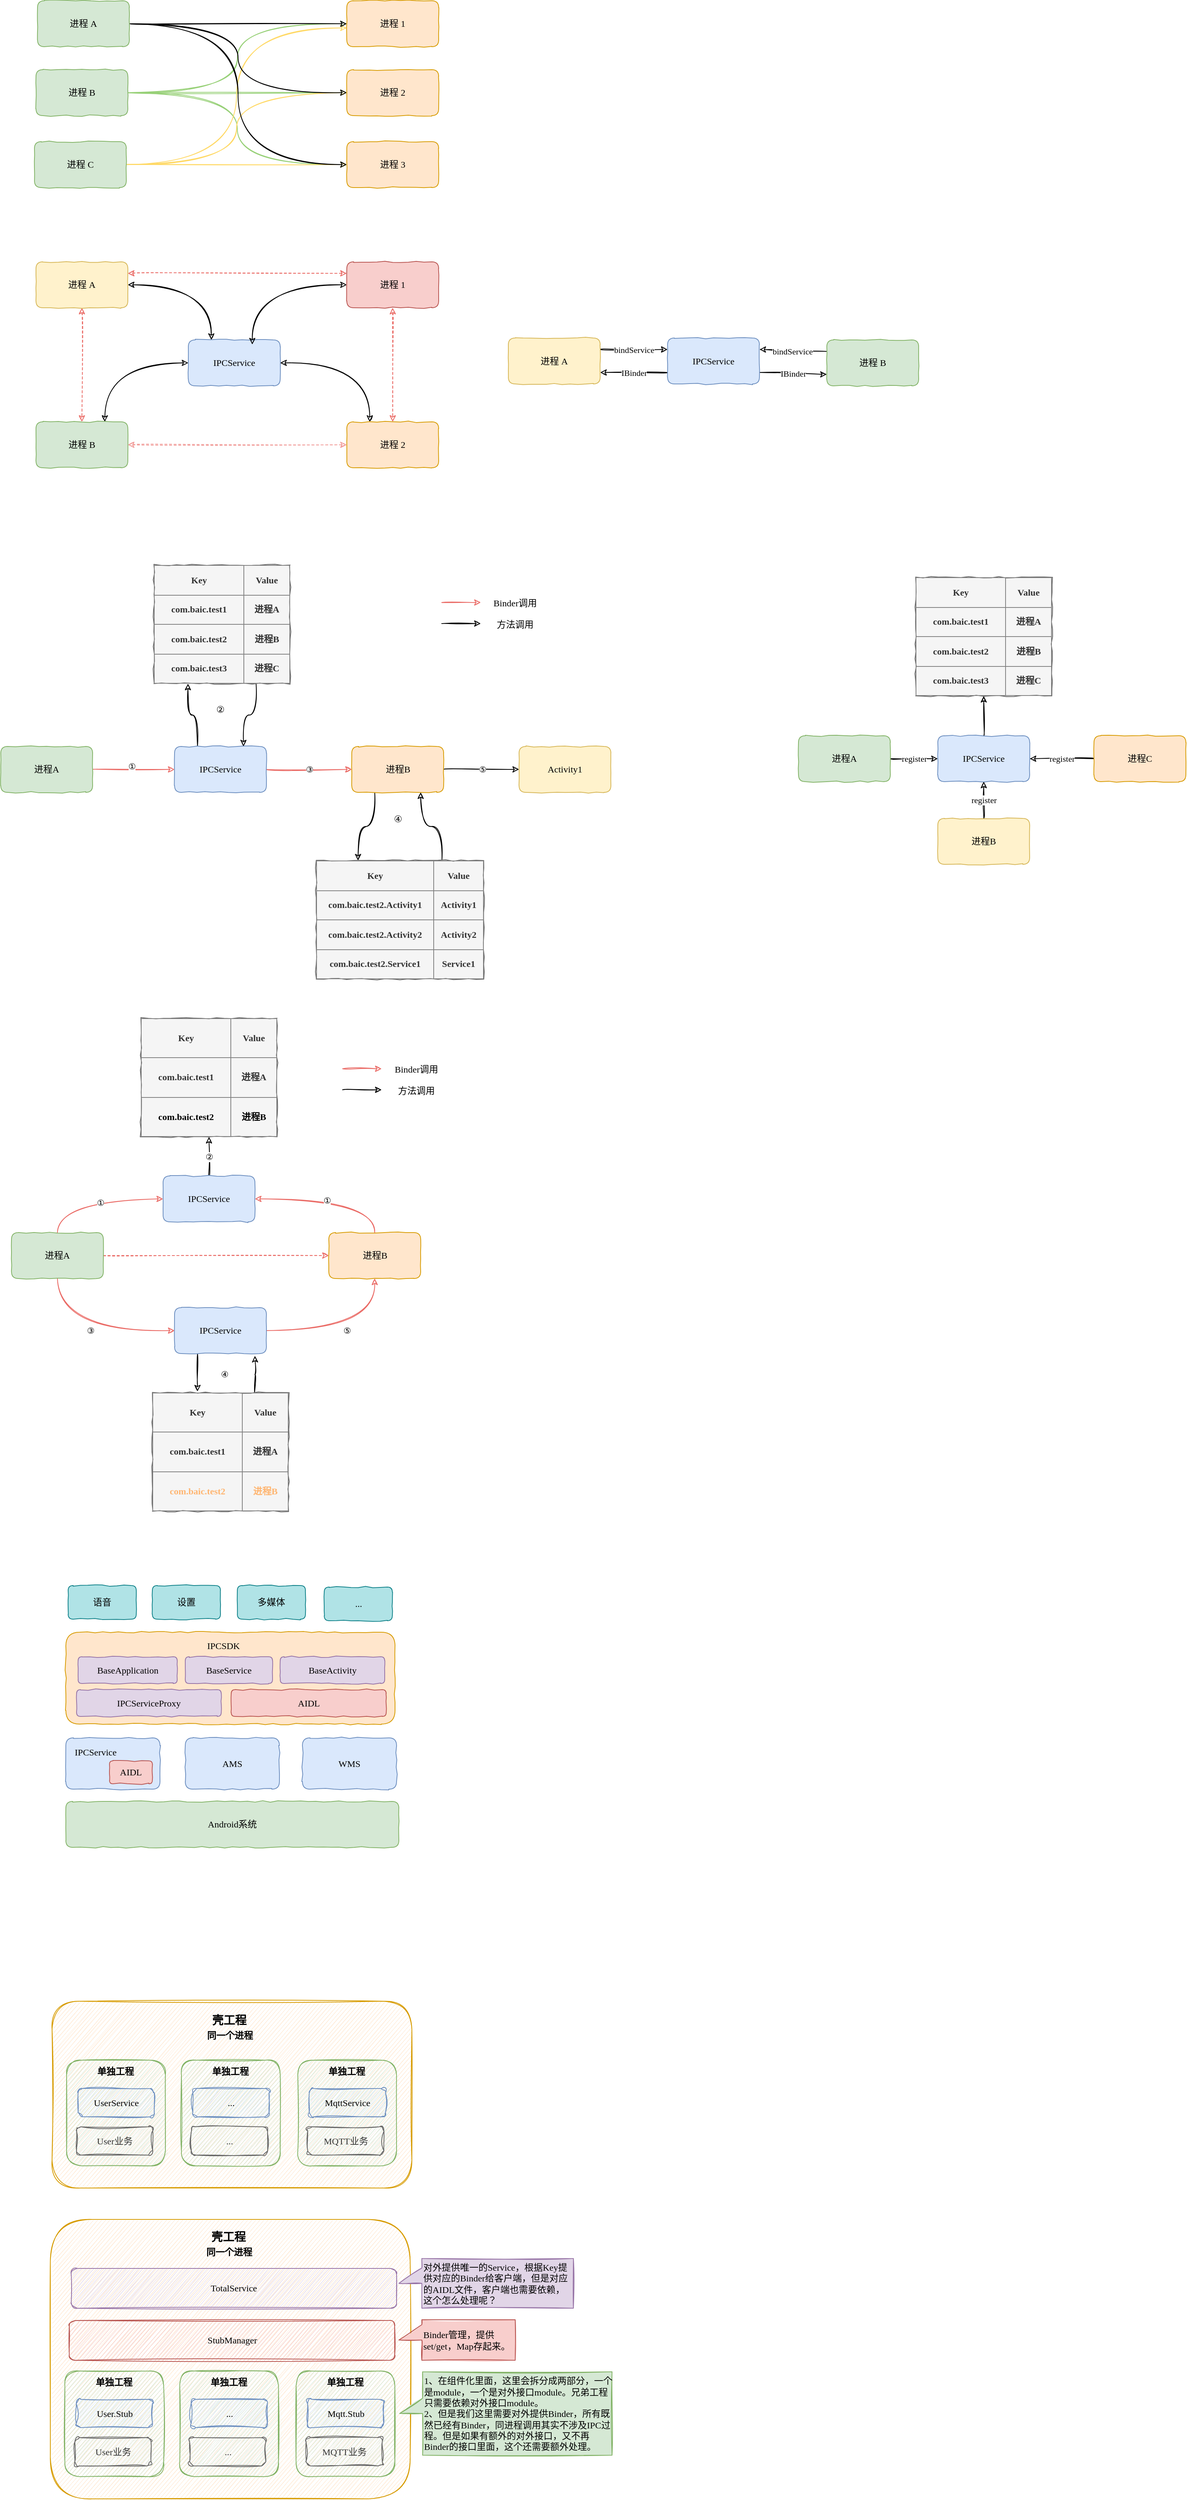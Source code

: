 <mxfile version="20.8.16" type="github">
  <diagram id="qyncAu6Qv25V_P7t79dN" name="第 1 页">
    <mxGraphModel dx="1050" dy="1044" grid="0" gridSize="10" guides="1" tooltips="1" connect="1" arrows="1" fold="1" page="0" pageScale="1" pageWidth="827" pageHeight="1169" math="0" shadow="0">
      <root>
        <mxCell id="0" />
        <mxCell id="1" parent="0" />
        <mxCell id="MS5o9K_yfGOzdhD67yCV-18" value="" style="rounded=1;whiteSpace=wrap;html=1;sketch=1;fontFamily=Comic Sans MS;fillColor=#ffe6cc;strokeColor=#d79b00;" vertex="1" parent="1">
          <mxGeometry x="128" y="2270" width="470" height="244" as="geometry" />
        </mxCell>
        <mxCell id="MS5o9K_yfGOzdhD67yCV-8" value="" style="rounded=1;whiteSpace=wrap;html=1;sketch=1;fontFamily=Comic Sans MS;fillColor=#d5e8d4;strokeColor=#82b366;" vertex="1" parent="1">
          <mxGeometry x="147" y="2347" width="129" height="138" as="geometry" />
        </mxCell>
        <mxCell id="7UQE1cCB7YYFybera824-1" value="IPCService" style="rounded=1;whiteSpace=wrap;html=1;comic=1;sketch=0;glass=0;shadow=0;fillColor=#dae8fc;strokeColor=#6c8ebf;fontFamily=Comic Sans MS;" parent="1" vertex="1">
          <mxGeometry x="306" y="100" width="120" height="60" as="geometry" />
        </mxCell>
        <mxCell id="7UQE1cCB7YYFybera824-4" style="edgeStyle=orthogonalEdgeStyle;orthogonalLoop=1;jettySize=auto;html=1;exitX=0.75;exitY=0;exitDx=0;exitDy=0;entryX=0;entryY=0.5;entryDx=0;entryDy=0;fontFamily=Comic Sans MS;curved=1;sketch=1;startArrow=classic;startFill=1;" parent="1" source="7UQE1cCB7YYFybera824-2" target="7UQE1cCB7YYFybera824-1" edge="1">
          <mxGeometry relative="1" as="geometry" />
        </mxCell>
        <mxCell id="7UQE1cCB7YYFybera824-6" style="edgeStyle=orthogonalEdgeStyle;curved=1;sketch=1;orthogonalLoop=1;jettySize=auto;html=1;exitX=1;exitY=0.5;exitDx=0;exitDy=0;entryX=0;entryY=0.5;entryDx=0;entryDy=0;fontFamily=Comic Sans MS;strokeColor=#F19C99;startArrow=classic;startFill=1;dashed=1;" parent="1" source="7UQE1cCB7YYFybera824-2" target="7UQE1cCB7YYFybera824-3" edge="1">
          <mxGeometry relative="1" as="geometry" />
        </mxCell>
        <mxCell id="7UQE1cCB7YYFybera824-2" value="进程 B" style="rounded=1;whiteSpace=wrap;html=1;comic=1;sketch=0;glass=0;shadow=0;fillColor=#d5e8d4;strokeColor=#82b366;fontFamily=Comic Sans MS;" parent="1" vertex="1">
          <mxGeometry x="107" y="207" width="120" height="60" as="geometry" />
        </mxCell>
        <mxCell id="7UQE1cCB7YYFybera824-5" style="edgeStyle=orthogonalEdgeStyle;curved=1;sketch=1;orthogonalLoop=1;jettySize=auto;html=1;exitX=0.25;exitY=0;exitDx=0;exitDy=0;entryX=1;entryY=0.5;entryDx=0;entryDy=0;fontFamily=Comic Sans MS;startArrow=classic;startFill=1;" parent="1" source="7UQE1cCB7YYFybera824-3" target="7UQE1cCB7YYFybera824-1" edge="1">
          <mxGeometry relative="1" as="geometry" />
        </mxCell>
        <mxCell id="7UQE1cCB7YYFybera824-3" value="进程 2" style="rounded=1;whiteSpace=wrap;html=1;comic=1;sketch=0;glass=0;shadow=0;fillColor=#ffe6cc;strokeColor=#d79b00;fontFamily=Comic Sans MS;" parent="1" vertex="1">
          <mxGeometry x="513" y="207" width="120" height="60" as="geometry" />
        </mxCell>
        <mxCell id="7UQE1cCB7YYFybera824-61" style="edgeStyle=orthogonalEdgeStyle;curved=1;sketch=1;orthogonalLoop=1;jettySize=auto;html=1;exitX=1;exitY=0.5;exitDx=0;exitDy=0;entryX=0;entryY=0.5;entryDx=0;entryDy=0;fontFamily=Comic Sans MS;startArrow=none;startFill=0;strokeColor=#97D077;" parent="1" source="7UQE1cCB7YYFybera824-20" target="7UQE1cCB7YYFybera824-57" edge="1">
          <mxGeometry relative="1" as="geometry" />
        </mxCell>
        <mxCell id="7UQE1cCB7YYFybera824-62" style="edgeStyle=orthogonalEdgeStyle;curved=1;sketch=1;orthogonalLoop=1;jettySize=auto;html=1;exitX=1;exitY=0.5;exitDx=0;exitDy=0;fontFamily=Comic Sans MS;startArrow=none;startFill=0;strokeColor=#97D077;" parent="1" source="7UQE1cCB7YYFybera824-20" target="7UQE1cCB7YYFybera824-22" edge="1">
          <mxGeometry relative="1" as="geometry" />
        </mxCell>
        <mxCell id="7UQE1cCB7YYFybera824-63" style="edgeStyle=orthogonalEdgeStyle;curved=1;sketch=1;orthogonalLoop=1;jettySize=auto;html=1;exitX=1;exitY=0.5;exitDx=0;exitDy=0;entryX=0;entryY=0.5;entryDx=0;entryDy=0;fontFamily=Comic Sans MS;startArrow=none;startFill=0;strokeColor=#97D077;" parent="1" source="7UQE1cCB7YYFybera824-20" target="7UQE1cCB7YYFybera824-56" edge="1">
          <mxGeometry relative="1" as="geometry" />
        </mxCell>
        <mxCell id="7UQE1cCB7YYFybera824-20" value="进程 B" style="rounded=1;whiteSpace=wrap;html=1;comic=1;sketch=0;glass=0;shadow=0;fillColor=#d5e8d4;strokeColor=#82b366;fontFamily=Comic Sans MS;" parent="1" vertex="1">
          <mxGeometry x="107" y="-253" width="120" height="60" as="geometry" />
        </mxCell>
        <mxCell id="7UQE1cCB7YYFybera824-22" value="进程 2" style="rounded=1;whiteSpace=wrap;html=1;comic=1;sketch=0;glass=0;shadow=0;fillColor=#ffe6cc;strokeColor=#d79b00;fontFamily=Comic Sans MS;" parent="1" vertex="1">
          <mxGeometry x="513" y="-253" width="120" height="60" as="geometry" />
        </mxCell>
        <mxCell id="7UQE1cCB7YYFybera824-38" style="edgeStyle=orthogonalEdgeStyle;curved=1;sketch=1;orthogonalLoop=1;jettySize=auto;html=1;exitX=1;exitY=0.5;exitDx=0;exitDy=0;entryX=0;entryY=0.5;entryDx=0;entryDy=0;fontFamily=Comic Sans MS;startArrow=none;startFill=0;strokeColor=#EA6B66;" parent="1" source="7UQE1cCB7YYFybera824-25" target="7UQE1cCB7YYFybera824-30" edge="1">
          <mxGeometry relative="1" as="geometry" />
        </mxCell>
        <mxCell id="7UQE1cCB7YYFybera824-69" value="③" style="edgeLabel;html=1;align=center;verticalAlign=middle;resizable=0;points=[];fontFamily=Comic Sans MS;" parent="7UQE1cCB7YYFybera824-38" vertex="1" connectable="0">
          <mxGeometry x="-0.265" relative="1" as="geometry">
            <mxPoint x="15" as="offset" />
          </mxGeometry>
        </mxCell>
        <mxCell id="7UQE1cCB7YYFybera824-42" style="edgeStyle=orthogonalEdgeStyle;curved=1;sketch=1;orthogonalLoop=1;jettySize=auto;html=1;exitX=0.25;exitY=0;exitDx=0;exitDy=0;entryX=0.25;entryY=1;entryDx=0;entryDy=0;fontFamily=Comic Sans MS;startArrow=none;startFill=0;strokeColor=default;" parent="1" source="7UQE1cCB7YYFybera824-25" target="7UQE1cCB7YYFybera824-33" edge="1">
          <mxGeometry relative="1" as="geometry" />
        </mxCell>
        <mxCell id="7UQE1cCB7YYFybera824-25" value="IPCService" style="rounded=1;whiteSpace=wrap;html=1;comic=1;sketch=0;glass=0;shadow=0;fillColor=#dae8fc;strokeColor=#6c8ebf;fontFamily=Comic Sans MS;" parent="1" vertex="1">
          <mxGeometry x="288" y="631" width="120" height="60" as="geometry" />
        </mxCell>
        <mxCell id="7UQE1cCB7YYFybera824-34" style="edgeStyle=orthogonalEdgeStyle;curved=1;sketch=1;orthogonalLoop=1;jettySize=auto;html=1;exitX=1;exitY=0.5;exitDx=0;exitDy=0;entryX=0;entryY=0.5;entryDx=0;entryDy=0;fontFamily=Comic Sans MS;startArrow=none;startFill=0;strokeColor=#EA6B66;" parent="1" source="7UQE1cCB7YYFybera824-28" target="7UQE1cCB7YYFybera824-25" edge="1">
          <mxGeometry relative="1" as="geometry" />
        </mxCell>
        <mxCell id="7UQE1cCB7YYFybera824-67" value="①" style="edgeLabel;html=1;align=center;verticalAlign=middle;resizable=0;points=[];fontFamily=Comic Sans MS;" parent="7UQE1cCB7YYFybera824-34" vertex="1" connectable="0">
          <mxGeometry x="-0.215" relative="1" as="geometry">
            <mxPoint x="9" y="-4" as="offset" />
          </mxGeometry>
        </mxCell>
        <mxCell id="7UQE1cCB7YYFybera824-28" value="进程A" style="rounded=1;whiteSpace=wrap;html=1;comic=1;sketch=0;glass=0;shadow=0;fillColor=#d5e8d4;strokeColor=#82b366;fontFamily=Comic Sans MS;" parent="1" vertex="1">
          <mxGeometry x="61" y="631" width="120" height="60" as="geometry" />
        </mxCell>
        <mxCell id="7UQE1cCB7YYFybera824-40" style="edgeStyle=orthogonalEdgeStyle;curved=1;sketch=1;orthogonalLoop=1;jettySize=auto;html=1;exitX=0.25;exitY=1;exitDx=0;exitDy=0;entryX=0.25;entryY=0;entryDx=0;entryDy=0;fontFamily=Comic Sans MS;startArrow=none;startFill=0;strokeColor=default;" parent="1" source="7UQE1cCB7YYFybera824-30" target="7UQE1cCB7YYFybera824-39" edge="1">
          <mxGeometry relative="1" as="geometry" />
        </mxCell>
        <mxCell id="7UQE1cCB7YYFybera824-46" style="edgeStyle=orthogonalEdgeStyle;curved=1;sketch=1;orthogonalLoop=1;jettySize=auto;html=1;exitX=1;exitY=0.5;exitDx=0;exitDy=0;fontFamily=Comic Sans MS;startArrow=none;startFill=0;strokeColor=default;" parent="1" source="7UQE1cCB7YYFybera824-30" target="7UQE1cCB7YYFybera824-45" edge="1">
          <mxGeometry relative="1" as="geometry" />
        </mxCell>
        <mxCell id="7UQE1cCB7YYFybera824-71" value="⑤" style="edgeLabel;html=1;align=center;verticalAlign=middle;resizable=0;points=[];fontFamily=Comic Sans MS;" parent="7UQE1cCB7YYFybera824-46" vertex="1" connectable="0">
          <mxGeometry x="-0.218" y="2" relative="1" as="geometry">
            <mxPoint x="12" y="2" as="offset" />
          </mxGeometry>
        </mxCell>
        <mxCell id="7UQE1cCB7YYFybera824-30" value="进程B" style="rounded=1;whiteSpace=wrap;html=1;comic=1;sketch=0;glass=0;shadow=0;fillColor=#ffe6cc;strokeColor=#d79b00;fontFamily=Comic Sans MS;" parent="1" vertex="1">
          <mxGeometry x="519.5" y="631" width="120" height="60" as="geometry" />
        </mxCell>
        <mxCell id="7UQE1cCB7YYFybera824-43" style="edgeStyle=orthogonalEdgeStyle;curved=1;sketch=1;orthogonalLoop=1;jettySize=auto;html=1;exitX=0.75;exitY=1;exitDx=0;exitDy=0;entryX=0.75;entryY=0;entryDx=0;entryDy=0;fontFamily=Comic Sans MS;startArrow=none;startFill=0;strokeColor=default;" parent="1" source="7UQE1cCB7YYFybera824-33" target="7UQE1cCB7YYFybera824-25" edge="1">
          <mxGeometry relative="1" as="geometry" />
        </mxCell>
        <mxCell id="7UQE1cCB7YYFybera824-33" value="&lt;table border=&quot;1&quot; width=&quot;100%&quot; height=&quot;100%&quot; cellpadding=&quot;4&quot; style=&quot;width:100%;height:100%;border-collapse:collapse;&quot;&gt;&lt;tbody&gt;&lt;tr&gt;&lt;td&gt;&lt;b&gt;Key&lt;/b&gt;&lt;/td&gt;&lt;th&gt;&lt;b&gt;Value&lt;/b&gt;&lt;/th&gt;&lt;/tr&gt;&lt;tr&gt;&lt;td&gt;&lt;b&gt;com.baic.test1&lt;/b&gt;&lt;/td&gt;&lt;td&gt;&lt;b&gt;进程A&lt;/b&gt;&lt;/td&gt;&lt;/tr&gt;&lt;tr&gt;&lt;td&gt;&lt;b&gt;com.baic.test2&lt;/b&gt;&lt;b&gt;&lt;br&gt;&lt;/b&gt;&lt;/td&gt;&lt;td&gt;&lt;b&gt;进程B&lt;/b&gt;&lt;b&gt;&lt;br&gt;&lt;/b&gt;&lt;/td&gt;&lt;/tr&gt;&lt;tr&gt;&lt;td&gt;&lt;b&gt;com.baic.test3&lt;/b&gt;&lt;b&gt;&lt;br&gt;&lt;/b&gt;&lt;/td&gt;&lt;td&gt;&lt;b&gt;进程C&lt;/b&gt;&lt;b&gt;&lt;br&gt;&lt;/b&gt;&lt;/td&gt;&lt;/tr&gt;&lt;/tbody&gt;&lt;/table&gt;" style="text;html=1;strokeColor=#666666;fillColor=#f5f5f5;overflow=fill;shadow=0;glass=0;comic=1;sketch=0;fillStyle=auto;fontFamily=Comic Sans MS;fontColor=#333333;align=center;" parent="1" vertex="1">
          <mxGeometry x="261" y="394" width="178" height="155" as="geometry" />
        </mxCell>
        <mxCell id="7UQE1cCB7YYFybera824-44" style="edgeStyle=orthogonalEdgeStyle;curved=1;sketch=1;orthogonalLoop=1;jettySize=auto;html=1;exitX=0.75;exitY=0;exitDx=0;exitDy=0;entryX=0.75;entryY=1;entryDx=0;entryDy=0;fontFamily=Comic Sans MS;startArrow=none;startFill=0;strokeColor=default;" parent="1" source="7UQE1cCB7YYFybera824-39" target="7UQE1cCB7YYFybera824-30" edge="1">
          <mxGeometry relative="1" as="geometry" />
        </mxCell>
        <mxCell id="7UQE1cCB7YYFybera824-39" value="&lt;table border=&quot;1&quot; width=&quot;100%&quot; height=&quot;100%&quot; cellpadding=&quot;4&quot; style=&quot;width:100%;height:100%;border-collapse:collapse;&quot;&gt;&lt;tbody&gt;&lt;tr&gt;&lt;td&gt;&lt;b&gt;Key&lt;/b&gt;&lt;/td&gt;&lt;th&gt;&lt;b&gt;Value&lt;/b&gt;&lt;/th&gt;&lt;/tr&gt;&lt;tr&gt;&lt;td&gt;&lt;b&gt;com.baic.test2.Activity1&lt;/b&gt;&lt;/td&gt;&lt;td&gt;&lt;b&gt;Activity1&lt;/b&gt;&lt;/td&gt;&lt;/tr&gt;&lt;tr&gt;&lt;td&gt;&lt;b&gt;com.baic.test2.Activity2&lt;/b&gt;&lt;b&gt;&lt;br&gt;&lt;/b&gt;&lt;/td&gt;&lt;td&gt;&lt;b&gt;Activity2&lt;/b&gt;&lt;b&gt;&lt;br&gt;&lt;/b&gt;&lt;/td&gt;&lt;/tr&gt;&lt;tr&gt;&lt;td&gt;&lt;b&gt;com.baic.test2.Service1&lt;/b&gt;&lt;b&gt;&lt;br&gt;&lt;/b&gt;&lt;/td&gt;&lt;td&gt;&lt;b&gt;Service1&lt;/b&gt;&lt;/td&gt;&lt;/tr&gt;&lt;/tbody&gt;&lt;/table&gt;" style="text;html=1;strokeColor=#666666;fillColor=#f5f5f5;overflow=fill;shadow=0;glass=0;comic=1;sketch=0;fillStyle=auto;fontFamily=Comic Sans MS;fontColor=#333333;align=center;" parent="1" vertex="1">
          <mxGeometry x="473" y="780" width="219" height="155" as="geometry" />
        </mxCell>
        <mxCell id="7UQE1cCB7YYFybera824-45" value="Activity1" style="rounded=1;whiteSpace=wrap;html=1;comic=1;sketch=0;glass=0;shadow=0;fillColor=#fff2cc;strokeColor=#d6b656;fontFamily=Comic Sans MS;" parent="1" vertex="1">
          <mxGeometry x="738" y="631" width="120" height="60" as="geometry" />
        </mxCell>
        <mxCell id="7UQE1cCB7YYFybera824-50" style="edgeStyle=orthogonalEdgeStyle;curved=1;sketch=1;orthogonalLoop=1;jettySize=auto;html=1;exitX=1;exitY=0.5;exitDx=0;exitDy=0;fontFamily=Comic Sans MS;startArrow=none;startFill=0;strokeColor=#EA6B66;" parent="1" edge="1">
          <mxGeometry relative="1" as="geometry">
            <mxPoint x="637" y="443" as="sourcePoint" />
            <mxPoint x="688" y="443" as="targetPoint" />
            <Array as="points">
              <mxPoint x="645" y="443" />
              <mxPoint x="645" y="443" />
            </Array>
          </mxGeometry>
        </mxCell>
        <mxCell id="7UQE1cCB7YYFybera824-51" value="Binder调用" style="text;html=1;strokeColor=none;fillColor=none;align=center;verticalAlign=middle;whiteSpace=wrap;rounded=0;shadow=0;glass=0;comic=1;sketch=0;fillStyle=auto;fontFamily=Comic Sans MS;" parent="1" vertex="1">
          <mxGeometry x="698" y="429" width="70" height="30" as="geometry" />
        </mxCell>
        <mxCell id="7UQE1cCB7YYFybera824-52" style="edgeStyle=orthogonalEdgeStyle;curved=1;sketch=1;orthogonalLoop=1;jettySize=auto;html=1;exitX=1;exitY=0.5;exitDx=0;exitDy=0;fontFamily=Comic Sans MS;startArrow=none;startFill=0;strokeColor=#000000;" parent="1" edge="1">
          <mxGeometry relative="1" as="geometry">
            <mxPoint x="637" y="470.5" as="sourcePoint" />
            <mxPoint x="688" y="470.5" as="targetPoint" />
            <Array as="points">
              <mxPoint x="645" y="470.5" />
              <mxPoint x="645" y="470.5" />
            </Array>
          </mxGeometry>
        </mxCell>
        <mxCell id="7UQE1cCB7YYFybera824-53" value="方法调用" style="text;html=1;strokeColor=none;fillColor=none;align=center;verticalAlign=middle;whiteSpace=wrap;rounded=0;shadow=0;glass=0;comic=1;sketch=0;fillStyle=auto;fontFamily=Comic Sans MS;" parent="1" vertex="1">
          <mxGeometry x="698" y="456.5" width="70" height="30" as="geometry" />
        </mxCell>
        <mxCell id="7UQE1cCB7YYFybera824-64" style="edgeStyle=orthogonalEdgeStyle;curved=1;sketch=1;orthogonalLoop=1;jettySize=auto;html=1;exitX=1;exitY=0.5;exitDx=0;exitDy=0;entryX=0;entryY=0.592;entryDx=0;entryDy=0;entryPerimeter=0;fontFamily=Comic Sans MS;startArrow=none;startFill=0;strokeColor=#FFD966;" parent="1" source="7UQE1cCB7YYFybera824-54" target="7UQE1cCB7YYFybera824-57" edge="1">
          <mxGeometry relative="1" as="geometry" />
        </mxCell>
        <mxCell id="7UQE1cCB7YYFybera824-65" style="edgeStyle=orthogonalEdgeStyle;curved=1;sketch=1;orthogonalLoop=1;jettySize=auto;html=1;exitX=1;exitY=0.5;exitDx=0;exitDy=0;entryX=0;entryY=0.5;entryDx=0;entryDy=0;fontFamily=Comic Sans MS;startArrow=none;startFill=0;strokeColor=#FFD966;" parent="1" source="7UQE1cCB7YYFybera824-54" target="7UQE1cCB7YYFybera824-22" edge="1">
          <mxGeometry relative="1" as="geometry" />
        </mxCell>
        <mxCell id="7UQE1cCB7YYFybera824-66" style="edgeStyle=orthogonalEdgeStyle;curved=1;sketch=1;orthogonalLoop=1;jettySize=auto;html=1;exitX=1;exitY=0.5;exitDx=0;exitDy=0;fontFamily=Comic Sans MS;startArrow=none;startFill=0;strokeColor=#FFD966;" parent="1" source="7UQE1cCB7YYFybera824-54" target="7UQE1cCB7YYFybera824-56" edge="1">
          <mxGeometry relative="1" as="geometry" />
        </mxCell>
        <mxCell id="7UQE1cCB7YYFybera824-54" value="进程 C" style="rounded=1;whiteSpace=wrap;html=1;comic=1;sketch=0;glass=0;shadow=0;fillColor=#d5e8d4;strokeColor=#82b366;fontFamily=Comic Sans MS;" parent="1" vertex="1">
          <mxGeometry x="105" y="-159" width="120" height="60" as="geometry" />
        </mxCell>
        <mxCell id="7UQE1cCB7YYFybera824-58" style="edgeStyle=orthogonalEdgeStyle;curved=1;sketch=1;orthogonalLoop=1;jettySize=auto;html=1;exitX=1;exitY=0.5;exitDx=0;exitDy=0;entryX=0;entryY=0.5;entryDx=0;entryDy=0;fontFamily=Comic Sans MS;startArrow=none;startFill=0;strokeColor=#000000;" parent="1" source="7UQE1cCB7YYFybera824-55" target="7UQE1cCB7YYFybera824-57" edge="1">
          <mxGeometry relative="1" as="geometry" />
        </mxCell>
        <mxCell id="7UQE1cCB7YYFybera824-59" style="edgeStyle=orthogonalEdgeStyle;curved=1;sketch=1;orthogonalLoop=1;jettySize=auto;html=1;exitX=1;exitY=0.5;exitDx=0;exitDy=0;entryX=0;entryY=0.5;entryDx=0;entryDy=0;fontFamily=Comic Sans MS;startArrow=none;startFill=0;strokeColor=#000000;" parent="1" source="7UQE1cCB7YYFybera824-55" target="7UQE1cCB7YYFybera824-22" edge="1">
          <mxGeometry relative="1" as="geometry" />
        </mxCell>
        <mxCell id="7UQE1cCB7YYFybera824-60" style="edgeStyle=orthogonalEdgeStyle;curved=1;sketch=1;orthogonalLoop=1;jettySize=auto;html=1;exitX=1;exitY=0.5;exitDx=0;exitDy=0;entryX=0;entryY=0.5;entryDx=0;entryDy=0;fontFamily=Comic Sans MS;startArrow=none;startFill=0;strokeColor=#000000;" parent="1" source="7UQE1cCB7YYFybera824-55" target="7UQE1cCB7YYFybera824-56" edge="1">
          <mxGeometry relative="1" as="geometry" />
        </mxCell>
        <mxCell id="7UQE1cCB7YYFybera824-55" value="进程 A" style="rounded=1;whiteSpace=wrap;html=1;comic=1;sketch=0;glass=0;shadow=0;fillColor=#d5e8d4;strokeColor=#82b366;fontFamily=Comic Sans MS;" parent="1" vertex="1">
          <mxGeometry x="109" y="-343" width="120" height="60" as="geometry" />
        </mxCell>
        <mxCell id="7UQE1cCB7YYFybera824-56" value="进程 3" style="rounded=1;whiteSpace=wrap;html=1;comic=1;sketch=0;glass=0;shadow=0;fillColor=#ffe6cc;strokeColor=#d79b00;fontFamily=Comic Sans MS;" parent="1" vertex="1">
          <mxGeometry x="513" y="-159" width="120" height="60" as="geometry" />
        </mxCell>
        <mxCell id="7UQE1cCB7YYFybera824-57" value="进程 1" style="rounded=1;whiteSpace=wrap;html=1;comic=1;sketch=0;glass=0;shadow=0;fillColor=#ffe6cc;strokeColor=#d79b00;fontFamily=Comic Sans MS;" parent="1" vertex="1">
          <mxGeometry x="513" y="-343" width="120" height="60" as="geometry" />
        </mxCell>
        <mxCell id="7UQE1cCB7YYFybera824-68" value="②" style="text;html=1;strokeColor=none;fillColor=none;align=center;verticalAlign=middle;whiteSpace=wrap;rounded=0;shadow=0;glass=0;comic=1;sketch=0;fillStyle=auto;fontFamily=Comic Sans MS;" parent="1" vertex="1">
          <mxGeometry x="318" y="568" width="60" height="30" as="geometry" />
        </mxCell>
        <mxCell id="7UQE1cCB7YYFybera824-70" value="④" style="text;html=1;strokeColor=none;fillColor=none;align=center;verticalAlign=middle;whiteSpace=wrap;rounded=0;shadow=0;glass=0;comic=1;sketch=0;fillStyle=auto;fontFamily=Comic Sans MS;" parent="1" vertex="1">
          <mxGeometry x="549.5" y="711" width="60" height="30" as="geometry" />
        </mxCell>
        <mxCell id="7UQE1cCB7YYFybera824-74" style="edgeStyle=orthogonalEdgeStyle;curved=1;sketch=1;orthogonalLoop=1;jettySize=auto;html=1;exitX=0.5;exitY=1;exitDx=0;exitDy=0;dashed=1;fontFamily=Comic Sans MS;startArrow=classic;startFill=1;strokeColor=#EA6B66;" parent="1" source="7UQE1cCB7YYFybera824-72" target="7UQE1cCB7YYFybera824-2" edge="1">
          <mxGeometry relative="1" as="geometry" />
        </mxCell>
        <mxCell id="7UQE1cCB7YYFybera824-76" style="edgeStyle=orthogonalEdgeStyle;curved=1;sketch=1;orthogonalLoop=1;jettySize=auto;html=1;exitX=1;exitY=0.5;exitDx=0;exitDy=0;entryX=0.25;entryY=0;entryDx=0;entryDy=0;fontFamily=Comic Sans MS;startArrow=classic;startFill=1;strokeColor=#000000;" parent="1" source="7UQE1cCB7YYFybera824-72" target="7UQE1cCB7YYFybera824-1" edge="1">
          <mxGeometry relative="1" as="geometry" />
        </mxCell>
        <mxCell id="7UQE1cCB7YYFybera824-78" style="edgeStyle=orthogonalEdgeStyle;curved=1;sketch=1;orthogonalLoop=1;jettySize=auto;html=1;exitX=1;exitY=0.25;exitDx=0;exitDy=0;entryX=0;entryY=0.25;entryDx=0;entryDy=0;fontFamily=Comic Sans MS;startArrow=classic;startFill=1;strokeColor=#EA6B66;dashed=1;" parent="1" source="7UQE1cCB7YYFybera824-72" target="7UQE1cCB7YYFybera824-73" edge="1">
          <mxGeometry relative="1" as="geometry" />
        </mxCell>
        <mxCell id="7UQE1cCB7YYFybera824-72" value="进程 A" style="rounded=1;whiteSpace=wrap;html=1;comic=1;sketch=0;glass=0;shadow=0;fillColor=#fff2cc;strokeColor=#d6b656;fontFamily=Comic Sans MS;" parent="1" vertex="1">
          <mxGeometry x="107" y="-2" width="120" height="60" as="geometry" />
        </mxCell>
        <mxCell id="7UQE1cCB7YYFybera824-75" style="edgeStyle=orthogonalEdgeStyle;curved=1;sketch=1;orthogonalLoop=1;jettySize=auto;html=1;exitX=0.5;exitY=1;exitDx=0;exitDy=0;dashed=1;fontFamily=Comic Sans MS;startArrow=classic;startFill=1;strokeColor=#EA6B66;" parent="1" source="7UQE1cCB7YYFybera824-73" target="7UQE1cCB7YYFybera824-3" edge="1">
          <mxGeometry relative="1" as="geometry" />
        </mxCell>
        <mxCell id="7UQE1cCB7YYFybera824-77" style="edgeStyle=orthogonalEdgeStyle;curved=1;sketch=1;orthogonalLoop=1;jettySize=auto;html=1;exitX=0;exitY=0.5;exitDx=0;exitDy=0;entryX=0.696;entryY=0.1;entryDx=0;entryDy=0;entryPerimeter=0;fontFamily=Comic Sans MS;startArrow=classic;startFill=1;strokeColor=#000000;" parent="1" source="7UQE1cCB7YYFybera824-73" target="7UQE1cCB7YYFybera824-1" edge="1">
          <mxGeometry relative="1" as="geometry" />
        </mxCell>
        <mxCell id="7UQE1cCB7YYFybera824-73" value="进程 1" style="rounded=1;whiteSpace=wrap;html=1;comic=1;sketch=0;glass=0;shadow=0;fillColor=#f8cecc;strokeColor=#b85450;fontFamily=Comic Sans MS;" parent="1" vertex="1">
          <mxGeometry x="513" y="-2" width="120" height="60" as="geometry" />
        </mxCell>
        <mxCell id="7UQE1cCB7YYFybera824-79" value="⑤" style="edgeStyle=orthogonalEdgeStyle;curved=1;sketch=1;orthogonalLoop=1;jettySize=auto;html=1;exitX=1;exitY=0.5;exitDx=0;exitDy=0;entryX=0.5;entryY=1;entryDx=0;entryDy=0;fontFamily=Comic Sans MS;startArrow=none;startFill=0;strokeColor=#EA6B66;" parent="1" source="7UQE1cCB7YYFybera824-82" target="7UQE1cCB7YYFybera824-89" edge="1">
          <mxGeometry relative="1" as="geometry" />
        </mxCell>
        <mxCell id="7UQE1cCB7YYFybera824-104" value="④" style="edgeStyle=orthogonalEdgeStyle;curved=1;sketch=1;orthogonalLoop=1;jettySize=auto;html=1;exitX=0.25;exitY=1;exitDx=0;exitDy=0;fontFamily=Comic Sans MS;startArrow=none;startFill=0;strokeColor=#000000;" parent="1" source="7UQE1cCB7YYFybera824-82" edge="1">
          <mxGeometry x="0.051" y="35" relative="1" as="geometry">
            <mxPoint x="318" y="1473.5" as="targetPoint" />
            <mxPoint as="offset" />
          </mxGeometry>
        </mxCell>
        <mxCell id="7UQE1cCB7YYFybera824-82" value="IPCService" style="rounded=1;whiteSpace=wrap;html=1;comic=1;sketch=0;glass=0;shadow=0;fillColor=#dae8fc;strokeColor=#6c8ebf;fontFamily=Comic Sans MS;" parent="1" vertex="1">
          <mxGeometry x="288" y="1364" width="120" height="60" as="geometry" />
        </mxCell>
        <mxCell id="7UQE1cCB7YYFybera824-83" value="③" style="edgeStyle=orthogonalEdgeStyle;curved=1;sketch=1;orthogonalLoop=1;jettySize=auto;html=1;exitX=0.5;exitY=1;exitDx=0;exitDy=0;entryX=0;entryY=0.5;entryDx=0;entryDy=0;fontFamily=Comic Sans MS;startArrow=none;startFill=0;strokeColor=#EA6B66;" parent="1" source="7UQE1cCB7YYFybera824-85" target="7UQE1cCB7YYFybera824-82" edge="1">
          <mxGeometry relative="1" as="geometry" />
        </mxCell>
        <mxCell id="7UQE1cCB7YYFybera824-101" style="edgeStyle=orthogonalEdgeStyle;curved=1;sketch=1;orthogonalLoop=1;jettySize=auto;html=1;exitX=1;exitY=0.5;exitDx=0;exitDy=0;entryX=0;entryY=0.5;entryDx=0;entryDy=0;dashed=1;fontFamily=Comic Sans MS;startArrow=none;startFill=0;strokeColor=#EA6B66;" parent="1" source="7UQE1cCB7YYFybera824-85" target="7UQE1cCB7YYFybera824-89" edge="1">
          <mxGeometry relative="1" as="geometry" />
        </mxCell>
        <mxCell id="7UQE1cCB7YYFybera824-112" style="edgeStyle=orthogonalEdgeStyle;curved=1;sketch=1;orthogonalLoop=1;jettySize=auto;html=1;exitX=0.5;exitY=0;exitDx=0;exitDy=0;entryX=0;entryY=0.5;entryDx=0;entryDy=0;fontFamily=Comic Sans MS;fontColor=#FFB570;startArrow=none;startFill=0;strokeColor=#EA6B66;" parent="1" source="7UQE1cCB7YYFybera824-85" target="7UQE1cCB7YYFybera824-109" edge="1">
          <mxGeometry relative="1" as="geometry" />
        </mxCell>
        <mxCell id="7UQE1cCB7YYFybera824-125" value="①" style="edgeLabel;html=1;align=center;verticalAlign=middle;resizable=0;points=[];fontFamily=Comic Sans MS;fontColor=#000000;" parent="7UQE1cCB7YYFybera824-112" vertex="1" connectable="0">
          <mxGeometry x="0.082" y="-5" relative="1" as="geometry">
            <mxPoint x="1" as="offset" />
          </mxGeometry>
        </mxCell>
        <mxCell id="7UQE1cCB7YYFybera824-85" value="进程A" style="rounded=1;whiteSpace=wrap;html=1;comic=1;sketch=0;glass=0;shadow=0;fillColor=#d5e8d4;strokeColor=#82b366;fontFamily=Comic Sans MS;" parent="1" vertex="1">
          <mxGeometry x="75" y="1266" width="120" height="60" as="geometry" />
        </mxCell>
        <mxCell id="7UQE1cCB7YYFybera824-113" style="edgeStyle=orthogonalEdgeStyle;curved=1;sketch=1;orthogonalLoop=1;jettySize=auto;html=1;exitX=0.5;exitY=0;exitDx=0;exitDy=0;entryX=1;entryY=0.5;entryDx=0;entryDy=0;fontFamily=Comic Sans MS;fontColor=#FFB570;startArrow=none;startFill=0;strokeColor=#EA6B66;" parent="1" source="7UQE1cCB7YYFybera824-89" target="7UQE1cCB7YYFybera824-109" edge="1">
          <mxGeometry relative="1" as="geometry" />
        </mxCell>
        <mxCell id="7UQE1cCB7YYFybera824-126" value="①" style="edgeLabel;html=1;align=center;verticalAlign=middle;resizable=0;points=[];fontFamily=Comic Sans MS;fontColor=#000000;" parent="7UQE1cCB7YYFybera824-113" vertex="1" connectable="0">
          <mxGeometry x="0.067" y="2" relative="1" as="geometry">
            <mxPoint as="offset" />
          </mxGeometry>
        </mxCell>
        <mxCell id="7UQE1cCB7YYFybera824-89" value="进程B" style="rounded=1;whiteSpace=wrap;html=1;comic=1;sketch=0;glass=0;shadow=0;fillColor=#ffe6cc;strokeColor=#d79b00;fontFamily=Comic Sans MS;" parent="1" vertex="1">
          <mxGeometry x="489.5" y="1266" width="120" height="60" as="geometry" />
        </mxCell>
        <mxCell id="7UQE1cCB7YYFybera824-107" style="edgeStyle=orthogonalEdgeStyle;curved=1;sketch=1;orthogonalLoop=1;jettySize=auto;html=1;exitX=0.75;exitY=0;exitDx=0;exitDy=0;fontFamily=Comic Sans MS;fontColor=#FFB570;startArrow=none;startFill=0;strokeColor=#000000;" parent="1" source="7UQE1cCB7YYFybera824-103" edge="1">
          <mxGeometry relative="1" as="geometry">
            <mxPoint x="393" y="1427" as="targetPoint" />
          </mxGeometry>
        </mxCell>
        <mxCell id="7UQE1cCB7YYFybera824-103" value="&lt;table border=&quot;1&quot; width=&quot;100%&quot; height=&quot;100%&quot; cellpadding=&quot;4&quot; style=&quot;width:100%;height:100%;border-collapse:collapse;&quot;&gt;&lt;tbody&gt;&lt;tr&gt;&lt;td&gt;&lt;b&gt;Key&lt;/b&gt;&lt;/td&gt;&lt;th&gt;&lt;b&gt;Value&lt;/b&gt;&lt;/th&gt;&lt;/tr&gt;&lt;tr&gt;&lt;td&gt;&lt;b&gt;com.baic.test1&lt;/b&gt;&lt;/td&gt;&lt;td&gt;&lt;b&gt;进程A&lt;/b&gt;&lt;/td&gt;&lt;/tr&gt;&lt;tr&gt;&lt;td&gt;&lt;font color=&quot;#ffb570&quot;&gt;&lt;b&gt;com.baic.test2&lt;/b&gt;&lt;b&gt;&lt;br&gt;&lt;/b&gt;&lt;/font&gt;&lt;/td&gt;&lt;td&gt;&lt;b&gt;&lt;font color=&quot;#ffb570&quot;&gt;进程B&lt;/font&gt;&lt;/b&gt;&lt;b&gt;&lt;br&gt;&lt;/b&gt;&lt;/td&gt;&lt;/tr&gt;&lt;/tbody&gt;&lt;/table&gt;" style="text;html=1;strokeColor=#666666;fillColor=#f5f5f5;overflow=fill;shadow=0;glass=0;comic=1;sketch=0;fillStyle=auto;fontFamily=Comic Sans MS;fontColor=#333333;align=center;" parent="1" vertex="1">
          <mxGeometry x="259" y="1475" width="178" height="155" as="geometry" />
        </mxCell>
        <mxCell id="7UQE1cCB7YYFybera824-114" value="②" style="edgeStyle=orthogonalEdgeStyle;curved=1;sketch=1;orthogonalLoop=1;jettySize=auto;html=1;exitX=0.5;exitY=0;exitDx=0;exitDy=0;entryX=0.5;entryY=1;entryDx=0;entryDy=0;fontFamily=Comic Sans MS;fontColor=#000000;startArrow=none;startFill=0;strokeColor=#000000;" parent="1" source="7UQE1cCB7YYFybera824-109" target="7UQE1cCB7YYFybera824-111" edge="1">
          <mxGeometry relative="1" as="geometry" />
        </mxCell>
        <mxCell id="7UQE1cCB7YYFybera824-109" value="IPCService" style="rounded=1;whiteSpace=wrap;html=1;comic=1;sketch=0;glass=0;shadow=0;fillColor=#dae8fc;strokeColor=#6c8ebf;fontFamily=Comic Sans MS;" parent="1" vertex="1">
          <mxGeometry x="273" y="1192" width="120" height="60" as="geometry" />
        </mxCell>
        <mxCell id="7UQE1cCB7YYFybera824-111" value="&lt;table border=&quot;1&quot; width=&quot;100%&quot; height=&quot;100%&quot; cellpadding=&quot;4&quot; style=&quot;width:100%;height:100%;border-collapse:collapse;&quot;&gt;&lt;tbody&gt;&lt;tr&gt;&lt;td&gt;&lt;b&gt;Key&lt;/b&gt;&lt;/td&gt;&lt;th&gt;&lt;b&gt;Value&lt;/b&gt;&lt;/th&gt;&lt;/tr&gt;&lt;tr&gt;&lt;td&gt;&lt;b&gt;com.baic.test1&lt;/b&gt;&lt;/td&gt;&lt;td&gt;&lt;b&gt;进程A&lt;/b&gt;&lt;/td&gt;&lt;/tr&gt;&lt;tr&gt;&lt;td&gt;&lt;font color=&quot;#000000&quot;&gt;&lt;b style=&quot;&quot;&gt;com.baic.test2&lt;/b&gt;&lt;b style=&quot;&quot;&gt;&lt;br&gt;&lt;/b&gt;&lt;/font&gt;&lt;/td&gt;&lt;td&gt;&lt;b&gt;&lt;font color=&quot;#000000&quot;&gt;进程B&lt;/font&gt;&lt;/b&gt;&lt;b&gt;&lt;br&gt;&lt;/b&gt;&lt;/td&gt;&lt;/tr&gt;&lt;/tbody&gt;&lt;/table&gt;" style="text;html=1;strokeColor=#666666;fillColor=#f5f5f5;overflow=fill;shadow=0;glass=0;comic=1;sketch=0;fillStyle=auto;fontFamily=Comic Sans MS;fontColor=#333333;align=center;" parent="1" vertex="1">
          <mxGeometry x="244" y="986" width="178" height="155" as="geometry" />
        </mxCell>
        <mxCell id="7UQE1cCB7YYFybera824-115" style="edgeStyle=orthogonalEdgeStyle;curved=1;sketch=1;orthogonalLoop=1;jettySize=auto;html=1;exitX=1;exitY=0.5;exitDx=0;exitDy=0;fontFamily=Comic Sans MS;startArrow=none;startFill=0;strokeColor=#EA6B66;" parent="1" edge="1">
          <mxGeometry relative="1" as="geometry">
            <mxPoint x="507.5" y="1052" as="sourcePoint" />
            <mxPoint x="558.5" y="1052" as="targetPoint" />
            <Array as="points">
              <mxPoint x="515.5" y="1052" />
              <mxPoint x="515.5" y="1052" />
            </Array>
          </mxGeometry>
        </mxCell>
        <mxCell id="7UQE1cCB7YYFybera824-116" value="Binder调用" style="text;html=1;strokeColor=none;fillColor=none;align=center;verticalAlign=middle;whiteSpace=wrap;rounded=0;shadow=0;glass=0;comic=1;sketch=0;fillStyle=auto;fontFamily=Comic Sans MS;" parent="1" vertex="1">
          <mxGeometry x="568.5" y="1038" width="70" height="30" as="geometry" />
        </mxCell>
        <mxCell id="7UQE1cCB7YYFybera824-117" style="edgeStyle=orthogonalEdgeStyle;curved=1;sketch=1;orthogonalLoop=1;jettySize=auto;html=1;exitX=1;exitY=0.5;exitDx=0;exitDy=0;fontFamily=Comic Sans MS;startArrow=none;startFill=0;strokeColor=#000000;" parent="1" edge="1">
          <mxGeometry relative="1" as="geometry">
            <mxPoint x="507.5" y="1079.5" as="sourcePoint" />
            <mxPoint x="558.5" y="1079.5" as="targetPoint" />
            <Array as="points">
              <mxPoint x="515.5" y="1079.5" />
              <mxPoint x="515.5" y="1079.5" />
            </Array>
          </mxGeometry>
        </mxCell>
        <mxCell id="7UQE1cCB7YYFybera824-118" value="方法调用" style="text;html=1;strokeColor=none;fillColor=none;align=center;verticalAlign=middle;whiteSpace=wrap;rounded=0;shadow=0;glass=0;comic=1;sketch=0;fillStyle=auto;fontFamily=Comic Sans MS;" parent="1" vertex="1">
          <mxGeometry x="568.5" y="1065.5" width="70" height="30" as="geometry" />
        </mxCell>
        <mxCell id="7UQE1cCB7YYFybera824-119" value="Android系统" style="rounded=1;whiteSpace=wrap;html=1;comic=1;sketch=0;glass=0;shadow=0;fillColor=#d5e8d4;strokeColor=#82b366;fontFamily=Comic Sans MS;" parent="1" vertex="1">
          <mxGeometry x="146" y="2009" width="435" height="60" as="geometry" />
        </mxCell>
        <mxCell id="7UQE1cCB7YYFybera824-120" value="" style="rounded=1;whiteSpace=wrap;html=1;comic=1;sketch=0;glass=0;shadow=0;fillColor=#dae8fc;strokeColor=#6c8ebf;fontFamily=Comic Sans MS;" parent="1" vertex="1">
          <mxGeometry x="146" y="1926" width="123" height="67" as="geometry" />
        </mxCell>
        <mxCell id="7UQE1cCB7YYFybera824-124" value="" style="rounded=1;whiteSpace=wrap;html=1;comic=1;sketch=0;glass=0;shadow=0;fillColor=#ffe6cc;strokeColor=#d79b00;fontFamily=Comic Sans MS;" parent="1" vertex="1">
          <mxGeometry x="146" y="1788" width="430" height="120" as="geometry" />
        </mxCell>
        <mxCell id="7UQE1cCB7YYFybera824-130" value="AMS" style="rounded=1;whiteSpace=wrap;html=1;comic=1;sketch=0;glass=0;shadow=0;fillColor=#dae8fc;strokeColor=#6c8ebf;fontFamily=Comic Sans MS;" parent="1" vertex="1">
          <mxGeometry x="302" y="1926" width="123" height="67" as="geometry" />
        </mxCell>
        <mxCell id="7UQE1cCB7YYFybera824-131" value="WMS" style="rounded=1;whiteSpace=wrap;html=1;comic=1;sketch=0;glass=0;shadow=0;fillColor=#dae8fc;strokeColor=#6c8ebf;fontFamily=Comic Sans MS;" parent="1" vertex="1">
          <mxGeometry x="455" y="1926" width="123" height="67" as="geometry" />
        </mxCell>
        <mxCell id="7UQE1cCB7YYFybera824-132" value="AIDL" style="rounded=1;whiteSpace=wrap;html=1;comic=1;sketch=0;glass=0;shadow=0;fillColor=#f8cecc;strokeColor=#b85450;fontFamily=Comic Sans MS;" parent="1" vertex="1">
          <mxGeometry x="203" y="1956" width="56" height="30" as="geometry" />
        </mxCell>
        <mxCell id="7UQE1cCB7YYFybera824-133" value="IPCService" style="text;html=1;strokeColor=none;fillColor=none;align=center;verticalAlign=middle;whiteSpace=wrap;rounded=0;shadow=0;glass=0;comic=1;sketch=0;fillStyle=auto;fontFamily=Comic Sans MS;fontColor=#000000;" parent="1" vertex="1">
          <mxGeometry x="155" y="1930" width="60" height="30" as="geometry" />
        </mxCell>
        <mxCell id="7UQE1cCB7YYFybera824-134" value="AIDL" style="rounded=1;whiteSpace=wrap;html=1;comic=1;sketch=0;glass=0;shadow=0;fillColor=#f8cecc;strokeColor=#b85450;fontFamily=Comic Sans MS;" parent="1" vertex="1">
          <mxGeometry x="362" y="1863" width="202.5" height="35" as="geometry" />
        </mxCell>
        <mxCell id="7UQE1cCB7YYFybera824-135" value="IPCSDK" style="text;html=1;strokeColor=none;fillColor=none;align=center;verticalAlign=middle;whiteSpace=wrap;rounded=0;shadow=0;glass=0;comic=1;sketch=0;fillStyle=auto;fontFamily=Comic Sans MS;fontColor=#000000;" parent="1" vertex="1">
          <mxGeometry x="322" y="1791" width="60" height="30" as="geometry" />
        </mxCell>
        <mxCell id="7UQE1cCB7YYFybera824-136" value="BaseApplication" style="rounded=1;whiteSpace=wrap;html=1;comic=1;sketch=0;glass=0;shadow=0;fillColor=#e1d5e7;strokeColor=#9673a6;fontFamily=Comic Sans MS;" parent="1" vertex="1">
          <mxGeometry x="162" y="1820" width="129.5" height="35" as="geometry" />
        </mxCell>
        <mxCell id="7UQE1cCB7YYFybera824-137" value="IPCServiceProxy" style="rounded=1;whiteSpace=wrap;html=1;comic=1;sketch=0;glass=0;shadow=0;fillColor=#e1d5e7;strokeColor=#9673a6;fontFamily=Comic Sans MS;" parent="1" vertex="1">
          <mxGeometry x="160" y="1863" width="189" height="35" as="geometry" />
        </mxCell>
        <mxCell id="7UQE1cCB7YYFybera824-138" value="BaseService" style="rounded=1;whiteSpace=wrap;html=1;comic=1;sketch=0;glass=0;shadow=0;fillColor=#e1d5e7;strokeColor=#9673a6;fontFamily=Comic Sans MS;" parent="1" vertex="1">
          <mxGeometry x="302" y="1820" width="114" height="35" as="geometry" />
        </mxCell>
        <mxCell id="7UQE1cCB7YYFybera824-139" value="BaseActivity" style="rounded=1;whiteSpace=wrap;html=1;comic=1;sketch=0;glass=0;shadow=0;fillColor=#e1d5e7;strokeColor=#9673a6;fontFamily=Comic Sans MS;" parent="1" vertex="1">
          <mxGeometry x="426" y="1820" width="136.5" height="35" as="geometry" />
        </mxCell>
        <mxCell id="7UQE1cCB7YYFybera824-140" value="语音" style="rounded=1;whiteSpace=wrap;html=1;comic=1;sketch=0;glass=0;shadow=0;fillColor=#b0e3e6;strokeColor=#0e8088;fontFamily=Comic Sans MS;" parent="1" vertex="1">
          <mxGeometry x="149" y="1727" width="89" height="44" as="geometry" />
        </mxCell>
        <mxCell id="7UQE1cCB7YYFybera824-146" value="设置" style="rounded=1;whiteSpace=wrap;html=1;comic=1;sketch=0;glass=0;shadow=0;fillColor=#b0e3e6;strokeColor=#0e8088;fontFamily=Comic Sans MS;" parent="1" vertex="1">
          <mxGeometry x="259" y="1727" width="89" height="44" as="geometry" />
        </mxCell>
        <mxCell id="7UQE1cCB7YYFybera824-147" value="多媒体" style="rounded=1;whiteSpace=wrap;html=1;comic=1;sketch=0;glass=0;shadow=0;fillColor=#b0e3e6;strokeColor=#0e8088;fontFamily=Comic Sans MS;" parent="1" vertex="1">
          <mxGeometry x="370" y="1727" width="89" height="44" as="geometry" />
        </mxCell>
        <mxCell id="7UQE1cCB7YYFybera824-148" value="..." style="rounded=1;whiteSpace=wrap;html=1;comic=1;sketch=0;glass=0;shadow=0;fillColor=#b0e3e6;strokeColor=#0e8088;fontFamily=Comic Sans MS;" parent="1" vertex="1">
          <mxGeometry x="483.5" y="1729" width="89" height="44" as="geometry" />
        </mxCell>
        <mxCell id="7UQE1cCB7YYFybera824-163" value="IBinder" style="edgeStyle=orthogonalEdgeStyle;curved=1;sketch=1;orthogonalLoop=1;jettySize=auto;html=1;exitX=0;exitY=0.75;exitDx=0;exitDy=0;entryX=1;entryY=0.75;entryDx=0;entryDy=0;fontFamily=Comic Sans MS;fontColor=#000000;startArrow=none;startFill=0;strokeColor=#000000;" parent="1" source="7UQE1cCB7YYFybera824-149" target="7UQE1cCB7YYFybera824-158" edge="1">
          <mxGeometry relative="1" as="geometry" />
        </mxCell>
        <mxCell id="7UQE1cCB7YYFybera824-166" value="IBinder" style="edgeStyle=orthogonalEdgeStyle;curved=1;sketch=1;orthogonalLoop=1;jettySize=auto;html=1;exitX=1;exitY=0.75;exitDx=0;exitDy=0;entryX=0;entryY=0.75;entryDx=0;entryDy=0;fontFamily=Comic Sans MS;fontColor=#000000;startArrow=none;startFill=0;strokeColor=#000000;" parent="1" source="7UQE1cCB7YYFybera824-149" target="7UQE1cCB7YYFybera824-152" edge="1">
          <mxGeometry relative="1" as="geometry" />
        </mxCell>
        <mxCell id="7UQE1cCB7YYFybera824-149" value="IPCService" style="rounded=1;whiteSpace=wrap;html=1;comic=1;sketch=0;glass=0;shadow=0;fillColor=#dae8fc;strokeColor=#6c8ebf;fontFamily=Comic Sans MS;" parent="1" vertex="1">
          <mxGeometry x="932" y="97.5" width="120" height="60" as="geometry" />
        </mxCell>
        <mxCell id="7UQE1cCB7YYFybera824-165" value="bindService" style="edgeStyle=orthogonalEdgeStyle;curved=1;sketch=1;orthogonalLoop=1;jettySize=auto;html=1;exitX=0;exitY=0.25;exitDx=0;exitDy=0;entryX=1;entryY=0.25;entryDx=0;entryDy=0;fontFamily=Comic Sans MS;fontColor=#000000;startArrow=none;startFill=0;strokeColor=#000000;" parent="1" source="7UQE1cCB7YYFybera824-152" target="7UQE1cCB7YYFybera824-149" edge="1">
          <mxGeometry relative="1" as="geometry">
            <Array as="points">
              <mxPoint x="1087" y="115" />
              <mxPoint x="1087" y="113" />
            </Array>
          </mxGeometry>
        </mxCell>
        <mxCell id="7UQE1cCB7YYFybera824-152" value="进程 B" style="rounded=1;whiteSpace=wrap;html=1;comic=1;sketch=0;glass=0;shadow=0;fillColor=#d5e8d4;strokeColor=#82b366;fontFamily=Comic Sans MS;" parent="1" vertex="1">
          <mxGeometry x="1140" y="100" width="120" height="60" as="geometry" />
        </mxCell>
        <mxCell id="7UQE1cCB7YYFybera824-162" value="bindService" style="edgeStyle=orthogonalEdgeStyle;curved=1;sketch=1;orthogonalLoop=1;jettySize=auto;html=1;exitX=1;exitY=0.25;exitDx=0;exitDy=0;entryX=0;entryY=0.25;entryDx=0;entryDy=0;fontFamily=Comic Sans MS;fontColor=#000000;startArrow=none;startFill=0;strokeColor=#000000;" parent="1" source="7UQE1cCB7YYFybera824-158" target="7UQE1cCB7YYFybera824-149" edge="1">
          <mxGeometry relative="1" as="geometry" />
        </mxCell>
        <mxCell id="7UQE1cCB7YYFybera824-158" value="进程 A" style="rounded=1;whiteSpace=wrap;html=1;comic=1;sketch=0;glass=0;shadow=0;fillColor=#fff2cc;strokeColor=#d6b656;fontFamily=Comic Sans MS;" parent="1" vertex="1">
          <mxGeometry x="724" y="97.5" width="120" height="60" as="geometry" />
        </mxCell>
        <mxCell id="7UQE1cCB7YYFybera824-175" style="edgeStyle=orthogonalEdgeStyle;curved=1;sketch=1;orthogonalLoop=1;jettySize=auto;html=1;exitX=0.5;exitY=0;exitDx=0;exitDy=0;entryX=0.5;entryY=1;entryDx=0;entryDy=0;fontFamily=Comic Sans MS;fontColor=#000000;startArrow=none;startFill=0;strokeColor=#000000;" parent="1" source="7UQE1cCB7YYFybera824-168" target="7UQE1cCB7YYFybera824-173" edge="1">
          <mxGeometry relative="1" as="geometry" />
        </mxCell>
        <mxCell id="7UQE1cCB7YYFybera824-168" value="IPCService" style="rounded=1;whiteSpace=wrap;html=1;comic=1;sketch=0;glass=0;shadow=0;fillColor=#dae8fc;strokeColor=#6c8ebf;fontFamily=Comic Sans MS;" parent="1" vertex="1">
          <mxGeometry x="1285" y="617" width="120" height="60" as="geometry" />
        </mxCell>
        <mxCell id="7UQE1cCB7YYFybera824-169" value="register" style="edgeStyle=orthogonalEdgeStyle;curved=1;sketch=1;orthogonalLoop=1;jettySize=auto;html=1;exitX=1;exitY=0.5;exitDx=0;exitDy=0;entryX=0;entryY=0.5;entryDx=0;entryDy=0;fontFamily=Comic Sans MS;startArrow=none;startFill=0;strokeColor=#000000;" parent="1" source="7UQE1cCB7YYFybera824-171" target="7UQE1cCB7YYFybera824-168" edge="1">
          <mxGeometry relative="1" as="geometry" />
        </mxCell>
        <mxCell id="7UQE1cCB7YYFybera824-171" value="进程A" style="rounded=1;whiteSpace=wrap;html=1;comic=1;sketch=0;glass=0;shadow=0;fillColor=#d5e8d4;strokeColor=#82b366;fontFamily=Comic Sans MS;" parent="1" vertex="1">
          <mxGeometry x="1103" y="617" width="120" height="60" as="geometry" />
        </mxCell>
        <mxCell id="7UQE1cCB7YYFybera824-173" value="&lt;table border=&quot;1&quot; width=&quot;100%&quot; height=&quot;100%&quot; cellpadding=&quot;4&quot; style=&quot;width:100%;height:100%;border-collapse:collapse;&quot;&gt;&lt;tbody&gt;&lt;tr&gt;&lt;td&gt;&lt;b&gt;Key&lt;/b&gt;&lt;/td&gt;&lt;th&gt;&lt;b&gt;Value&lt;/b&gt;&lt;/th&gt;&lt;/tr&gt;&lt;tr&gt;&lt;td&gt;&lt;b&gt;com.baic.test1&lt;/b&gt;&lt;/td&gt;&lt;td&gt;&lt;b&gt;进程A&lt;/b&gt;&lt;/td&gt;&lt;/tr&gt;&lt;tr&gt;&lt;td&gt;&lt;b&gt;com.baic.test2&lt;/b&gt;&lt;b&gt;&lt;br&gt;&lt;/b&gt;&lt;/td&gt;&lt;td&gt;&lt;b&gt;进程B&lt;/b&gt;&lt;b&gt;&lt;br&gt;&lt;/b&gt;&lt;/td&gt;&lt;/tr&gt;&lt;tr&gt;&lt;td&gt;&lt;b&gt;com.baic.test3&lt;/b&gt;&lt;b&gt;&lt;br&gt;&lt;/b&gt;&lt;/td&gt;&lt;td&gt;&lt;b&gt;进程C&lt;/b&gt;&lt;b&gt;&lt;br&gt;&lt;/b&gt;&lt;/td&gt;&lt;/tr&gt;&lt;/tbody&gt;&lt;/table&gt;" style="text;html=1;strokeColor=#666666;fillColor=#f5f5f5;overflow=fill;shadow=0;glass=0;comic=1;sketch=0;fillStyle=auto;fontFamily=Comic Sans MS;fontColor=#333333;align=center;" parent="1" vertex="1">
          <mxGeometry x="1256" y="410" width="178" height="155" as="geometry" />
        </mxCell>
        <mxCell id="7UQE1cCB7YYFybera824-179" value="register" style="edgeStyle=orthogonalEdgeStyle;curved=1;sketch=1;orthogonalLoop=1;jettySize=auto;html=1;exitX=0.5;exitY=0;exitDx=0;exitDy=0;fontFamily=Comic Sans MS;fontColor=#000000;startArrow=none;startFill=0;strokeColor=#000000;" parent="1" source="7UQE1cCB7YYFybera824-176" target="7UQE1cCB7YYFybera824-168" edge="1">
          <mxGeometry relative="1" as="geometry" />
        </mxCell>
        <mxCell id="7UQE1cCB7YYFybera824-176" value="进程B" style="rounded=1;whiteSpace=wrap;html=1;comic=1;sketch=0;glass=0;shadow=0;fillColor=#fff2cc;strokeColor=#d6b656;fontFamily=Comic Sans MS;" parent="1" vertex="1">
          <mxGeometry x="1285" y="725" width="120" height="60" as="geometry" />
        </mxCell>
        <mxCell id="7UQE1cCB7YYFybera824-178" value="register" style="edgeStyle=orthogonalEdgeStyle;curved=1;sketch=1;orthogonalLoop=1;jettySize=auto;html=1;exitX=0;exitY=0.5;exitDx=0;exitDy=0;entryX=1;entryY=0.5;entryDx=0;entryDy=0;fontFamily=Comic Sans MS;fontColor=#000000;startArrow=none;startFill=0;strokeColor=#000000;" parent="1" source="7UQE1cCB7YYFybera824-177" target="7UQE1cCB7YYFybera824-168" edge="1">
          <mxGeometry relative="1" as="geometry" />
        </mxCell>
        <mxCell id="7UQE1cCB7YYFybera824-177" value="进程C" style="rounded=1;whiteSpace=wrap;html=1;comic=1;sketch=0;glass=0;shadow=0;fillColor=#ffe6cc;strokeColor=#d79b00;fontFamily=Comic Sans MS;" parent="1" vertex="1">
          <mxGeometry x="1489" y="617" width="120" height="60" as="geometry" />
        </mxCell>
        <mxCell id="MS5o9K_yfGOzdhD67yCV-1" value="User业务" style="rounded=1;whiteSpace=wrap;html=1;sketch=1;curveFitting=1;jiggle=2;fillColor=#f5f5f5;fontColor=#333333;strokeColor=#666666;fontFamily=Comic Sans MS;" vertex="1" parent="1">
          <mxGeometry x="160" y="2434" width="99.5" height="37" as="geometry" />
        </mxCell>
        <mxCell id="MS5o9K_yfGOzdhD67yCV-4" value="UserService" style="rounded=1;whiteSpace=wrap;html=1;sketch=1;curveFitting=1;jiggle=2;fillColor=#dae8fc;strokeColor=#6c8ebf;fontFamily=Comic Sans MS;" vertex="1" parent="1">
          <mxGeometry x="162" y="2384" width="99.5" height="37" as="geometry" />
        </mxCell>
        <mxCell id="MS5o9K_yfGOzdhD67yCV-9" value="&lt;b&gt;单独工程&lt;/b&gt;" style="text;html=1;strokeColor=none;fillColor=none;align=center;verticalAlign=middle;whiteSpace=wrap;rounded=0;fontFamily=Comic Sans MS;" vertex="1" parent="1">
          <mxGeometry x="181" y="2347" width="60" height="30" as="geometry" />
        </mxCell>
        <mxCell id="MS5o9K_yfGOzdhD67yCV-10" value="" style="rounded=1;whiteSpace=wrap;html=1;sketch=1;fontFamily=Comic Sans MS;fillColor=#d5e8d4;strokeColor=#82b366;" vertex="1" parent="1">
          <mxGeometry x="297" y="2347" width="129" height="138" as="geometry" />
        </mxCell>
        <mxCell id="MS5o9K_yfGOzdhD67yCV-11" value="..." style="rounded=1;whiteSpace=wrap;html=1;sketch=1;curveFitting=1;jiggle=2;fillColor=#f5f5f5;fontColor=#333333;strokeColor=#666666;fontFamily=Comic Sans MS;" vertex="1" parent="1">
          <mxGeometry x="310" y="2434" width="99.5" height="37" as="geometry" />
        </mxCell>
        <mxCell id="MS5o9K_yfGOzdhD67yCV-12" value="..." style="rounded=1;whiteSpace=wrap;html=1;sketch=1;curveFitting=1;jiggle=2;fillColor=#dae8fc;strokeColor=#6c8ebf;fontFamily=Comic Sans MS;" vertex="1" parent="1">
          <mxGeometry x="312" y="2384" width="99.5" height="37" as="geometry" />
        </mxCell>
        <mxCell id="MS5o9K_yfGOzdhD67yCV-13" value="&lt;b&gt;单独工程&lt;/b&gt;" style="text;html=1;strokeColor=none;fillColor=none;align=center;verticalAlign=middle;whiteSpace=wrap;rounded=0;fontFamily=Comic Sans MS;" vertex="1" parent="1">
          <mxGeometry x="331" y="2347" width="60" height="30" as="geometry" />
        </mxCell>
        <mxCell id="MS5o9K_yfGOzdhD67yCV-14" value="" style="rounded=1;whiteSpace=wrap;html=1;sketch=1;fontFamily=Comic Sans MS;fillColor=#d5e8d4;strokeColor=#82b366;" vertex="1" parent="1">
          <mxGeometry x="449" y="2347" width="129" height="138" as="geometry" />
        </mxCell>
        <mxCell id="MS5o9K_yfGOzdhD67yCV-15" value="MQTT业务" style="rounded=1;whiteSpace=wrap;html=1;sketch=1;curveFitting=1;jiggle=2;fillColor=#f5f5f5;fontColor=#333333;strokeColor=#666666;fontFamily=Comic Sans MS;" vertex="1" parent="1">
          <mxGeometry x="462" y="2434" width="99.5" height="37" as="geometry" />
        </mxCell>
        <mxCell id="MS5o9K_yfGOzdhD67yCV-16" value="MqttService" style="rounded=1;whiteSpace=wrap;html=1;sketch=1;curveFitting=1;jiggle=2;fillColor=#dae8fc;strokeColor=#6c8ebf;fontFamily=Comic Sans MS;" vertex="1" parent="1">
          <mxGeometry x="464" y="2384" width="99.5" height="37" as="geometry" />
        </mxCell>
        <mxCell id="MS5o9K_yfGOzdhD67yCV-17" value="&lt;b&gt;单独工程&lt;/b&gt;" style="text;html=1;strokeColor=none;fillColor=none;align=center;verticalAlign=middle;whiteSpace=wrap;rounded=0;fontFamily=Comic Sans MS;" vertex="1" parent="1">
          <mxGeometry x="483" y="2347" width="60" height="30" as="geometry" />
        </mxCell>
        <mxCell id="MS5o9K_yfGOzdhD67yCV-19" value="&lt;font style=&quot;font-size: 15px;&quot;&gt;&lt;b&gt;壳工程&lt;/b&gt;&lt;/font&gt;" style="text;html=1;strokeColor=none;fillColor=none;align=center;verticalAlign=middle;whiteSpace=wrap;rounded=0;fontFamily=Comic Sans MS;" vertex="1" parent="1">
          <mxGeometry x="326.25" y="2279" width="67" height="30" as="geometry" />
        </mxCell>
        <mxCell id="MS5o9K_yfGOzdhD67yCV-20" value="&lt;font style=&quot;font-size: 12px;&quot;&gt;&lt;b&gt;同一个进程&lt;/b&gt;&lt;/font&gt;" style="text;html=1;strokeColor=none;fillColor=none;align=center;verticalAlign=middle;whiteSpace=wrap;rounded=0;fontSize=15;fontFamily=Comic Sans MS;" vertex="1" parent="1">
          <mxGeometry x="314.25" y="2298" width="93" height="30" as="geometry" />
        </mxCell>
        <mxCell id="MS5o9K_yfGOzdhD67yCV-21" value="" style="rounded=1;whiteSpace=wrap;html=1;sketch=1;fontFamily=Comic Sans MS;fillColor=#ffe6cc;strokeColor=#d79b00;" vertex="1" parent="1">
          <mxGeometry x="125.75" y="2555" width="470" height="365" as="geometry" />
        </mxCell>
        <mxCell id="MS5o9K_yfGOzdhD67yCV-22" value="" style="rounded=1;whiteSpace=wrap;html=1;sketch=1;fontFamily=Comic Sans MS;fillColor=#d5e8d4;strokeColor=#82b366;" vertex="1" parent="1">
          <mxGeometry x="144.75" y="2753" width="129" height="138" as="geometry" />
        </mxCell>
        <mxCell id="MS5o9K_yfGOzdhD67yCV-23" value="User业务" style="rounded=1;whiteSpace=wrap;html=1;sketch=1;curveFitting=1;jiggle=2;fillColor=#f5f5f5;fontColor=#333333;strokeColor=#666666;fontFamily=Comic Sans MS;" vertex="1" parent="1">
          <mxGeometry x="157.75" y="2840" width="99.5" height="37" as="geometry" />
        </mxCell>
        <mxCell id="MS5o9K_yfGOzdhD67yCV-24" value="User.Stub" style="rounded=1;whiteSpace=wrap;html=1;sketch=1;curveFitting=1;jiggle=2;fillColor=#dae8fc;strokeColor=#6c8ebf;fontFamily=Comic Sans MS;" vertex="1" parent="1">
          <mxGeometry x="159.75" y="2790" width="99.5" height="37" as="geometry" />
        </mxCell>
        <mxCell id="MS5o9K_yfGOzdhD67yCV-25" value="&lt;b&gt;单独工程&lt;/b&gt;" style="text;html=1;strokeColor=none;fillColor=none;align=center;verticalAlign=middle;whiteSpace=wrap;rounded=0;fontFamily=Comic Sans MS;" vertex="1" parent="1">
          <mxGeometry x="178.75" y="2753" width="60" height="30" as="geometry" />
        </mxCell>
        <mxCell id="MS5o9K_yfGOzdhD67yCV-26" value="" style="rounded=1;whiteSpace=wrap;html=1;sketch=1;fontFamily=Comic Sans MS;fillColor=#d5e8d4;strokeColor=#82b366;" vertex="1" parent="1">
          <mxGeometry x="294.75" y="2753" width="129" height="138" as="geometry" />
        </mxCell>
        <mxCell id="MS5o9K_yfGOzdhD67yCV-27" value="..." style="rounded=1;whiteSpace=wrap;html=1;sketch=1;curveFitting=1;jiggle=2;fillColor=#f5f5f5;fontColor=#333333;strokeColor=#666666;fontFamily=Comic Sans MS;" vertex="1" parent="1">
          <mxGeometry x="307.75" y="2840" width="99.5" height="37" as="geometry" />
        </mxCell>
        <mxCell id="MS5o9K_yfGOzdhD67yCV-28" value="..." style="rounded=1;whiteSpace=wrap;html=1;sketch=1;curveFitting=1;jiggle=2;fillColor=#dae8fc;strokeColor=#6c8ebf;fontFamily=Comic Sans MS;" vertex="1" parent="1">
          <mxGeometry x="309.75" y="2790" width="99.5" height="37" as="geometry" />
        </mxCell>
        <mxCell id="MS5o9K_yfGOzdhD67yCV-29" value="&lt;b&gt;单独工程&lt;/b&gt;" style="text;html=1;strokeColor=none;fillColor=none;align=center;verticalAlign=middle;whiteSpace=wrap;rounded=0;fontFamily=Comic Sans MS;" vertex="1" parent="1">
          <mxGeometry x="328.75" y="2753" width="60" height="30" as="geometry" />
        </mxCell>
        <mxCell id="MS5o9K_yfGOzdhD67yCV-30" value="" style="rounded=1;whiteSpace=wrap;html=1;sketch=1;fontFamily=Comic Sans MS;fillColor=#d5e8d4;strokeColor=#82b366;" vertex="1" parent="1">
          <mxGeometry x="446.75" y="2753" width="129" height="138" as="geometry" />
        </mxCell>
        <mxCell id="MS5o9K_yfGOzdhD67yCV-31" value="MQTT业务" style="rounded=1;whiteSpace=wrap;html=1;sketch=1;curveFitting=1;jiggle=2;fillColor=#f5f5f5;fontColor=#333333;strokeColor=#666666;fontFamily=Comic Sans MS;" vertex="1" parent="1">
          <mxGeometry x="459.75" y="2840" width="99.5" height="37" as="geometry" />
        </mxCell>
        <mxCell id="MS5o9K_yfGOzdhD67yCV-32" value="Mqtt.Stub" style="rounded=1;whiteSpace=wrap;html=1;sketch=1;curveFitting=1;jiggle=2;fillColor=#dae8fc;strokeColor=#6c8ebf;fontFamily=Comic Sans MS;" vertex="1" parent="1">
          <mxGeometry x="461.75" y="2790" width="99.5" height="37" as="geometry" />
        </mxCell>
        <mxCell id="MS5o9K_yfGOzdhD67yCV-33" value="&lt;b&gt;单独工程&lt;/b&gt;" style="text;html=1;strokeColor=none;fillColor=none;align=center;verticalAlign=middle;whiteSpace=wrap;rounded=0;fontFamily=Comic Sans MS;" vertex="1" parent="1">
          <mxGeometry x="480.75" y="2753" width="60" height="30" as="geometry" />
        </mxCell>
        <mxCell id="MS5o9K_yfGOzdhD67yCV-34" value="&lt;font style=&quot;font-size: 15px;&quot;&gt;&lt;b&gt;壳工程&lt;/b&gt;&lt;/font&gt;" style="text;html=1;strokeColor=none;fillColor=none;align=center;verticalAlign=middle;whiteSpace=wrap;rounded=0;fontFamily=Comic Sans MS;" vertex="1" parent="1">
          <mxGeometry x="324.75" y="2562" width="67" height="30" as="geometry" />
        </mxCell>
        <mxCell id="MS5o9K_yfGOzdhD67yCV-35" value="&lt;font style=&quot;font-size: 12px;&quot;&gt;&lt;b&gt;同一个进程&lt;/b&gt;&lt;/font&gt;" style="text;html=1;strokeColor=none;fillColor=none;align=center;verticalAlign=middle;whiteSpace=wrap;rounded=0;fontSize=15;fontFamily=Comic Sans MS;" vertex="1" parent="1">
          <mxGeometry x="312.75" y="2581" width="93" height="30" as="geometry" />
        </mxCell>
        <mxCell id="MS5o9K_yfGOzdhD67yCV-36" value="StubManager" style="rounded=1;whiteSpace=wrap;html=1;sketch=1;fontFamily=Comic Sans MS;fontSize=12;fillColor=#f8cecc;strokeColor=#b85450;" vertex="1" parent="1">
          <mxGeometry x="150.5" y="2687" width="425" height="52" as="geometry" />
        </mxCell>
        <mxCell id="MS5o9K_yfGOzdhD67yCV-37" value="TotalService" style="rounded=1;whiteSpace=wrap;html=1;sketch=1;fontFamily=Comic Sans MS;fontSize=12;fillColor=#e1d5e7;strokeColor=#9673a6;" vertex="1" parent="1">
          <mxGeometry x="153" y="2619" width="425" height="52" as="geometry" />
        </mxCell>
        <mxCell id="MS5o9K_yfGOzdhD67yCV-38" value="Binder管理，提供set/get，Map存起来。" style="shape=callout;whiteSpace=wrap;html=1;perimeter=calloutPerimeter;sketch=1;fontFamily=Comic Sans MS;fontSize=12;direction=south;flipH=0;flipV=1;fillColor=#f8cecc;strokeColor=#b85450;fillStyle=solid;align=left;" vertex="1" parent="1">
          <mxGeometry x="581" y="2686" width="152" height="53" as="geometry" />
        </mxCell>
        <mxCell id="MS5o9K_yfGOzdhD67yCV-39" value="1、在组件化里面，这里会拆分成两部分，一个是module，一个是对外接口module。兄弟工程只需要依赖对外接口module。&lt;br&gt;2、但是我们这里需要对外提供Binder，所有既然已经有Binder，同进程调用其实不涉及IPC过程。但是如果有额外的对外接口，又不再Binder的接口里面，这个还需要额外处理。" style="shape=callout;whiteSpace=wrap;html=1;perimeter=calloutPerimeter;sketch=1;fontFamily=Comic Sans MS;fontSize=12;direction=south;flipH=0;flipV=1;fillColor=#d5e8d4;strokeColor=#82b366;fillStyle=solid;align=left;" vertex="1" parent="1">
          <mxGeometry x="582" y="2754" width="277.5" height="109" as="geometry" />
        </mxCell>
        <mxCell id="MS5o9K_yfGOzdhD67yCV-40" value="对外提供唯一的Service，根据Key提供对应的Binder给客户端，但是对应的AIDL文件，客户端也需要依赖，这个怎么处理呢？" style="shape=callout;whiteSpace=wrap;html=1;perimeter=calloutPerimeter;sketch=1;fontFamily=Comic Sans MS;fontSize=12;direction=south;flipH=0;flipV=1;fillColor=#e1d5e7;strokeColor=#9673a6;fillStyle=solid;align=left;" vertex="1" parent="1">
          <mxGeometry x="581" y="2606" width="228" height="65" as="geometry" />
        </mxCell>
      </root>
    </mxGraphModel>
  </diagram>
</mxfile>
